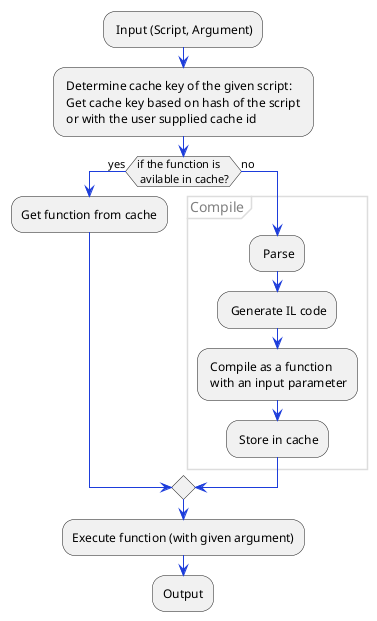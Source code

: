 @startuml HowSimpleflowWorks

skinparam partition {
  BorderColor #dddddd
  BorderThickness 1
  FontColor grey
  RoundCorner 10
}

skinparam component {
  FontSize 15
  FontName Courier
  BorderColor black
  BackgroundColor white
  ArrowFontName Impact
  ArrowColor #1d3ddb
}
: Input (Script, Argument);
: Determine cache key of the given script: \n Get cache key based on hash of the script \n or with the user supplied cache id;

if (if the function is\n avilable in cache?) then (yes)
  :Get function from cache;
else (no)
partition Compile {
 : Parse;
  : Generate IL code;
  : Compile as a function\n with an input parameter;
  : Store in cache;
}  
endif
:Execute function (with given argument);
:Output;

@enduml    